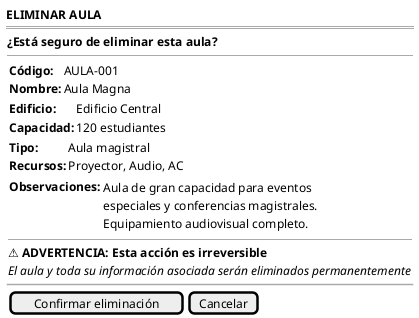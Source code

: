 @startsalt eliminarAula-wireframe
{
    <b>ELIMINAR AULA</b>
    ===
    {
        <b>¿Está seguro de eliminar esta aula?</b>
        --
        {
            {<b>Código:</b> | AULA-001
            <b>Nombre:</b> | Aula Magna}
            {<b>Edificio:</b> | Edificio Central
            <b>Capacidad:</b> | 120 estudiantes}
            {<b>Tipo:</b> | Aula magistral
            <b>Recursos:</b> | Proyector, Audio, AC}
            {<b>Observaciones:</b> |
            {
                Aula de gran capacidad para eventos
                especiales y conferencias magistrales.
                Equipamiento audiovisual completo.
            }}
            --
            <b>⚠️ ADVERTENCIA: Esta acción es irreversible</b>
            <i>El aula y toda su información asociada serán eliminados permanentemente</i>
        }

        ~~

        {[Confirmar eliminación] | [Cancelar]}
    }
}
@endsalt